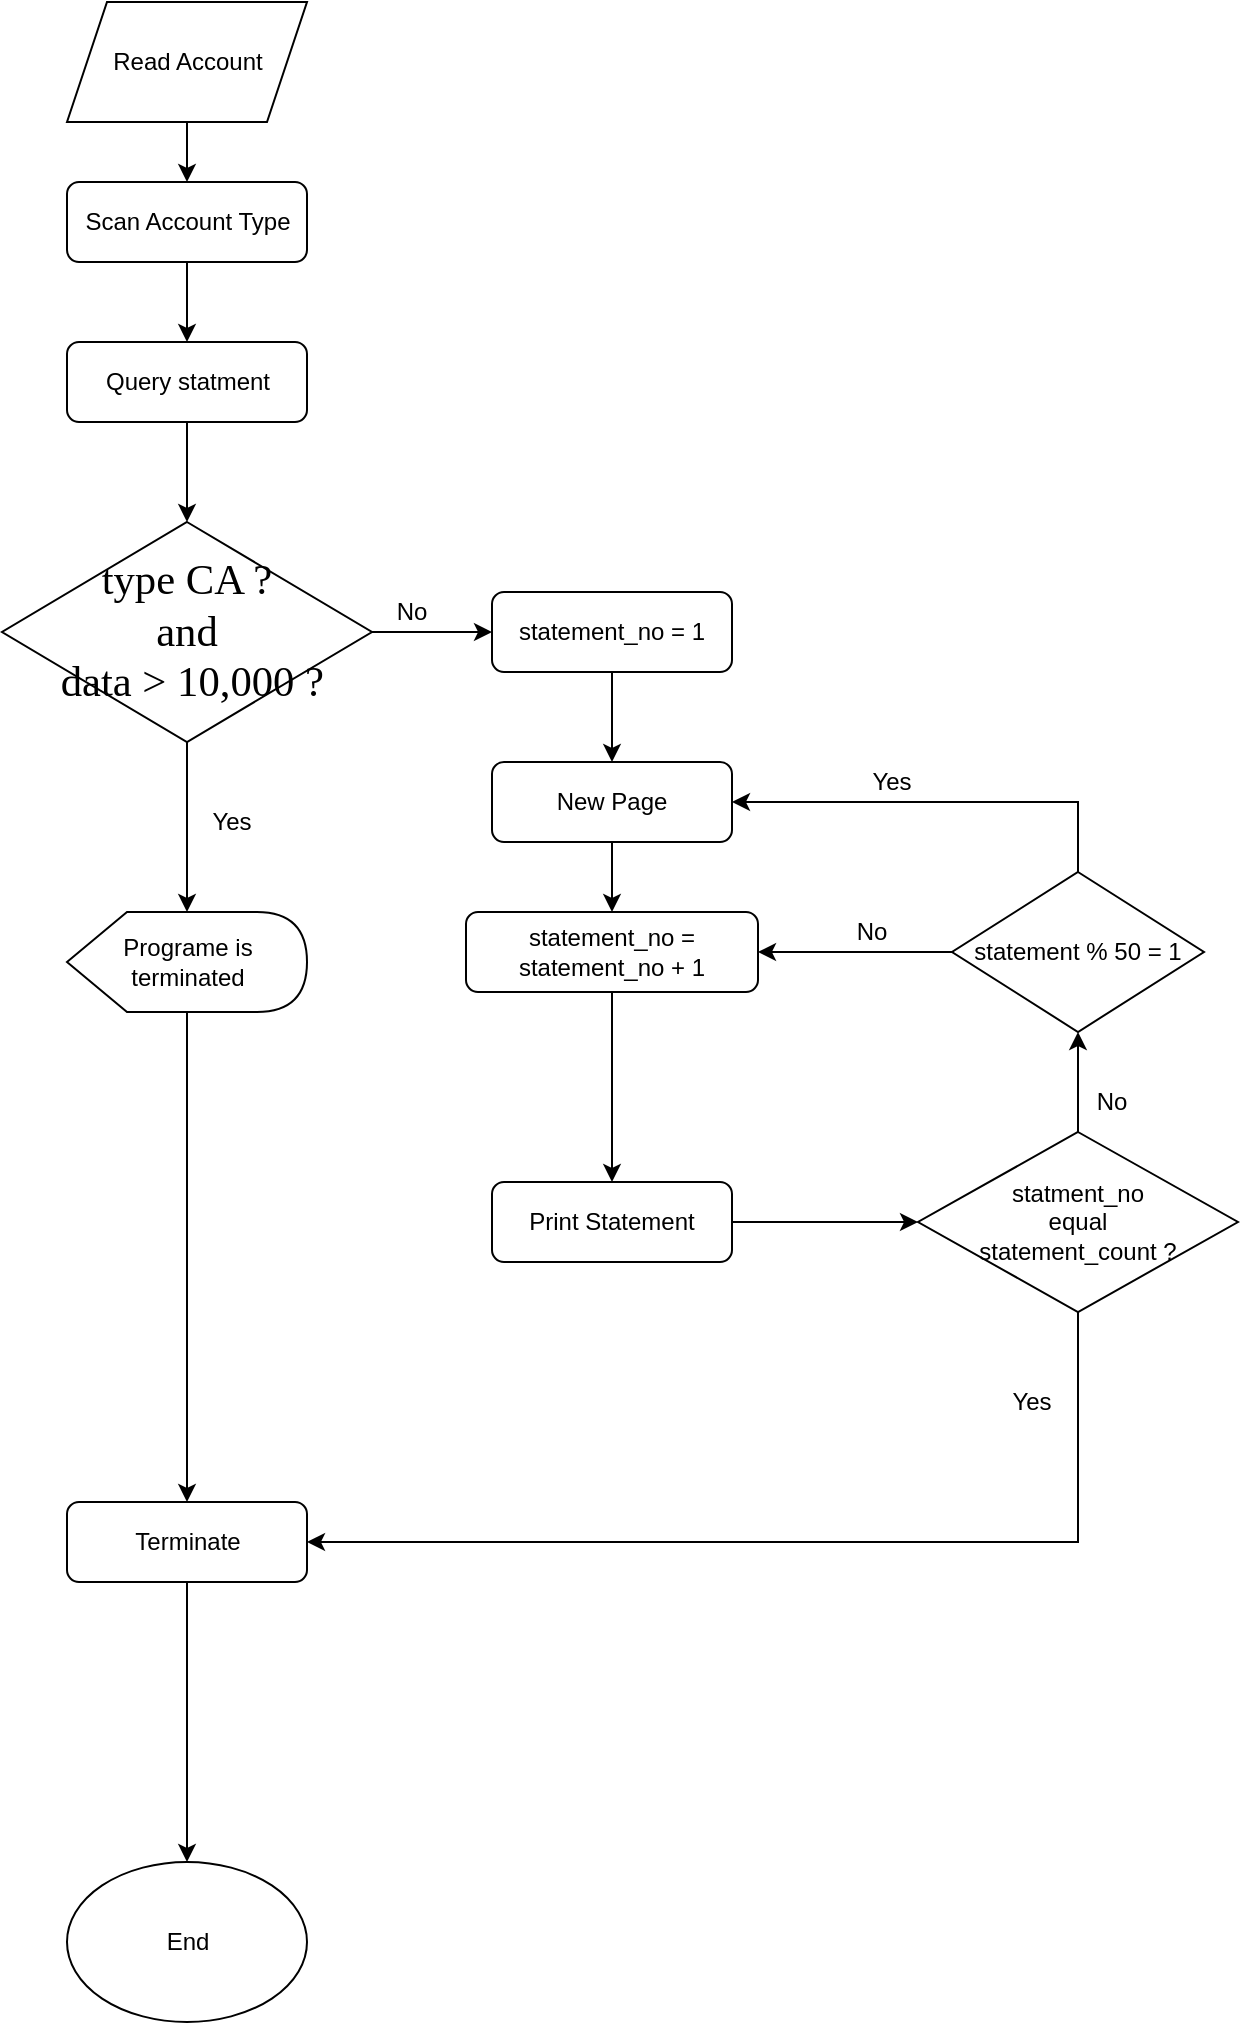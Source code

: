 <mxfile version="14.5.10" type="github">
  <diagram id="C5RBs43oDa-KdzZeNtuy" name="Page-1">
    <mxGraphModel dx="1108" dy="794" grid="1" gridSize="10" guides="1" tooltips="1" connect="1" arrows="1" fold="1" page="1" pageScale="1" pageWidth="827" pageHeight="1169" math="0" shadow="0">
      <root>
        <mxCell id="WIyWlLk6GJQsqaUBKTNV-0" />
        <mxCell id="WIyWlLk6GJQsqaUBKTNV-1" parent="WIyWlLk6GJQsqaUBKTNV-0" />
        <mxCell id="Qqjow-uwfhJ0Yn_dfTo8-76" value="" style="edgeStyle=orthogonalEdgeStyle;rounded=0;orthogonalLoop=1;jettySize=auto;html=1;" edge="1" parent="WIyWlLk6GJQsqaUBKTNV-1" source="WIyWlLk6GJQsqaUBKTNV-3" target="Qqjow-uwfhJ0Yn_dfTo8-47">
          <mxGeometry relative="1" as="geometry" />
        </mxCell>
        <mxCell id="WIyWlLk6GJQsqaUBKTNV-3" value="Query statment" style="rounded=1;whiteSpace=wrap;html=1;fontSize=12;glass=0;strokeWidth=1;shadow=0;" parent="WIyWlLk6GJQsqaUBKTNV-1" vertex="1">
          <mxGeometry x="127.5" y="250" width="120" height="40" as="geometry" />
        </mxCell>
        <mxCell id="Qqjow-uwfhJ0Yn_dfTo8-36" style="edgeStyle=orthogonalEdgeStyle;rounded=0;orthogonalLoop=1;jettySize=auto;html=1;entryX=0.5;entryY=0;entryDx=0;entryDy=0;" edge="1" parent="WIyWlLk6GJQsqaUBKTNV-1" source="Qqjow-uwfhJ0Yn_dfTo8-0" target="Qqjow-uwfhJ0Yn_dfTo8-19">
          <mxGeometry relative="1" as="geometry" />
        </mxCell>
        <mxCell id="Qqjow-uwfhJ0Yn_dfTo8-0" value="Read Account" style="shape=parallelogram;perimeter=parallelogramPerimeter;whiteSpace=wrap;html=1;fixedSize=1;" vertex="1" parent="WIyWlLk6GJQsqaUBKTNV-1">
          <mxGeometry x="127.5" y="80" width="120" height="60" as="geometry" />
        </mxCell>
        <mxCell id="Qqjow-uwfhJ0Yn_dfTo8-6" value="No" style="text;html=1;strokeColor=none;fillColor=none;align=center;verticalAlign=middle;whiteSpace=wrap;rounded=0;" vertex="1" parent="WIyWlLk6GJQsqaUBKTNV-1">
          <mxGeometry x="280" y="375" width="40" height="20" as="geometry" />
        </mxCell>
        <mxCell id="Qqjow-uwfhJ0Yn_dfTo8-43" value="" style="edgeStyle=orthogonalEdgeStyle;rounded=0;orthogonalLoop=1;jettySize=auto;html=1;" edge="1" parent="WIyWlLk6GJQsqaUBKTNV-1" source="Qqjow-uwfhJ0Yn_dfTo8-19" target="WIyWlLk6GJQsqaUBKTNV-3">
          <mxGeometry relative="1" as="geometry" />
        </mxCell>
        <mxCell id="Qqjow-uwfhJ0Yn_dfTo8-19" value="Scan Account Type" style="rounded=1;whiteSpace=wrap;html=1;fontSize=12;glass=0;strokeWidth=1;shadow=0;" vertex="1" parent="WIyWlLk6GJQsqaUBKTNV-1">
          <mxGeometry x="127.5" y="170" width="120" height="40" as="geometry" />
        </mxCell>
        <mxCell id="Qqjow-uwfhJ0Yn_dfTo8-37" value="End" style="ellipse;whiteSpace=wrap;html=1;" vertex="1" parent="WIyWlLk6GJQsqaUBKTNV-1">
          <mxGeometry x="127.5" y="1010" width="120" height="80" as="geometry" />
        </mxCell>
        <mxCell id="Qqjow-uwfhJ0Yn_dfTo8-71" value="" style="edgeStyle=orthogonalEdgeStyle;rounded=0;orthogonalLoop=1;jettySize=auto;html=1;" edge="1" parent="WIyWlLk6GJQsqaUBKTNV-1" source="Qqjow-uwfhJ0Yn_dfTo8-47" target="Qqjow-uwfhJ0Yn_dfTo8-70">
          <mxGeometry relative="1" as="geometry" />
        </mxCell>
        <mxCell id="Qqjow-uwfhJ0Yn_dfTo8-81" value="" style="edgeStyle=orthogonalEdgeStyle;rounded=0;orthogonalLoop=1;jettySize=auto;html=1;" edge="1" parent="WIyWlLk6GJQsqaUBKTNV-1" source="Qqjow-uwfhJ0Yn_dfTo8-47" target="Qqjow-uwfhJ0Yn_dfTo8-49">
          <mxGeometry relative="1" as="geometry" />
        </mxCell>
        <mxCell id="Qqjow-uwfhJ0Yn_dfTo8-47" value="&lt;font face=&quot;angsanaupc, serif&quot;&gt;&lt;span style=&quot;font-size: 21.333px&quot;&gt;type CA ?&lt;br&gt;and&lt;br&gt;&amp;nbsp;data &amp;gt; 10,000 ?&lt;/span&gt;&lt;/font&gt;" style="rhombus;whiteSpace=wrap;html=1;" vertex="1" parent="WIyWlLk6GJQsqaUBKTNV-1">
          <mxGeometry x="95" y="340" width="185" height="110" as="geometry" />
        </mxCell>
        <mxCell id="Qqjow-uwfhJ0Yn_dfTo8-53" value="" style="edgeStyle=orthogonalEdgeStyle;rounded=0;orthogonalLoop=1;jettySize=auto;html=1;" edge="1" parent="WIyWlLk6GJQsqaUBKTNV-1" source="Qqjow-uwfhJ0Yn_dfTo8-49" target="Qqjow-uwfhJ0Yn_dfTo8-52">
          <mxGeometry relative="1" as="geometry" />
        </mxCell>
        <mxCell id="Qqjow-uwfhJ0Yn_dfTo8-49" value="Programe is terminated" style="shape=display;whiteSpace=wrap;html=1;" vertex="1" parent="WIyWlLk6GJQsqaUBKTNV-1">
          <mxGeometry x="127.5" y="535" width="120" height="50" as="geometry" />
        </mxCell>
        <mxCell id="Qqjow-uwfhJ0Yn_dfTo8-54" value="" style="edgeStyle=orthogonalEdgeStyle;rounded=0;orthogonalLoop=1;jettySize=auto;html=1;" edge="1" parent="WIyWlLk6GJQsqaUBKTNV-1" source="Qqjow-uwfhJ0Yn_dfTo8-52" target="Qqjow-uwfhJ0Yn_dfTo8-37">
          <mxGeometry relative="1" as="geometry" />
        </mxCell>
        <mxCell id="Qqjow-uwfhJ0Yn_dfTo8-52" value="Terminate" style="rounded=1;whiteSpace=wrap;html=1;fontSize=12;glass=0;strokeWidth=1;shadow=0;" vertex="1" parent="WIyWlLk6GJQsqaUBKTNV-1">
          <mxGeometry x="127.5" y="830" width="120" height="40" as="geometry" />
        </mxCell>
        <mxCell id="Qqjow-uwfhJ0Yn_dfTo8-67" value="" style="edgeStyle=orthogonalEdgeStyle;rounded=0;orthogonalLoop=1;jettySize=auto;html=1;" edge="1" parent="WIyWlLk6GJQsqaUBKTNV-1" source="Qqjow-uwfhJ0Yn_dfTo8-55" target="Qqjow-uwfhJ0Yn_dfTo8-60">
          <mxGeometry relative="1" as="geometry" />
        </mxCell>
        <mxCell id="Qqjow-uwfhJ0Yn_dfTo8-55" value="New Page" style="rounded=1;whiteSpace=wrap;html=1;fontSize=12;glass=0;strokeWidth=1;shadow=0;" vertex="1" parent="WIyWlLk6GJQsqaUBKTNV-1">
          <mxGeometry x="340" y="460" width="120" height="40" as="geometry" />
        </mxCell>
        <mxCell id="Qqjow-uwfhJ0Yn_dfTo8-93" style="edgeStyle=orthogonalEdgeStyle;rounded=0;orthogonalLoop=1;jettySize=auto;html=1;" edge="1" parent="WIyWlLk6GJQsqaUBKTNV-1" source="Qqjow-uwfhJ0Yn_dfTo8-57" target="Qqjow-uwfhJ0Yn_dfTo8-92">
          <mxGeometry relative="1" as="geometry" />
        </mxCell>
        <mxCell id="Qqjow-uwfhJ0Yn_dfTo8-99" style="edgeStyle=orthogonalEdgeStyle;rounded=0;orthogonalLoop=1;jettySize=auto;html=1;entryX=1;entryY=0.5;entryDx=0;entryDy=0;exitX=0.5;exitY=1;exitDx=0;exitDy=0;" edge="1" parent="WIyWlLk6GJQsqaUBKTNV-1" source="Qqjow-uwfhJ0Yn_dfTo8-57" target="Qqjow-uwfhJ0Yn_dfTo8-52">
          <mxGeometry relative="1" as="geometry">
            <Array as="points">
              <mxPoint x="633" y="850" />
            </Array>
          </mxGeometry>
        </mxCell>
        <mxCell id="Qqjow-uwfhJ0Yn_dfTo8-57" value="statment_no &lt;br&gt;equal &lt;br&gt;statement_count ?" style="rhombus;whiteSpace=wrap;html=1;" vertex="1" parent="WIyWlLk6GJQsqaUBKTNV-1">
          <mxGeometry x="553" y="645" width="160" height="90" as="geometry" />
        </mxCell>
        <mxCell id="Qqjow-uwfhJ0Yn_dfTo8-69" style="edgeStyle=orthogonalEdgeStyle;rounded=0;orthogonalLoop=1;jettySize=auto;html=1;" edge="1" parent="WIyWlLk6GJQsqaUBKTNV-1" source="Qqjow-uwfhJ0Yn_dfTo8-58" target="Qqjow-uwfhJ0Yn_dfTo8-57">
          <mxGeometry relative="1" as="geometry" />
        </mxCell>
        <mxCell id="Qqjow-uwfhJ0Yn_dfTo8-58" value="Print Statement" style="rounded=1;whiteSpace=wrap;html=1;fontSize=12;glass=0;strokeWidth=1;shadow=0;" vertex="1" parent="WIyWlLk6GJQsqaUBKTNV-1">
          <mxGeometry x="340" y="670" width="120" height="40" as="geometry" />
        </mxCell>
        <mxCell id="Qqjow-uwfhJ0Yn_dfTo8-68" value="" style="edgeStyle=orthogonalEdgeStyle;rounded=0;orthogonalLoop=1;jettySize=auto;html=1;" edge="1" parent="WIyWlLk6GJQsqaUBKTNV-1" source="Qqjow-uwfhJ0Yn_dfTo8-60" target="Qqjow-uwfhJ0Yn_dfTo8-58">
          <mxGeometry relative="1" as="geometry" />
        </mxCell>
        <mxCell id="Qqjow-uwfhJ0Yn_dfTo8-60" value="statement_no = statement_no + 1" style="rounded=1;whiteSpace=wrap;html=1;fontSize=12;glass=0;strokeWidth=1;shadow=0;" vertex="1" parent="WIyWlLk6GJQsqaUBKTNV-1">
          <mxGeometry x="327" y="535" width="146" height="40" as="geometry" />
        </mxCell>
        <mxCell id="Qqjow-uwfhJ0Yn_dfTo8-75" value="" style="edgeStyle=orthogonalEdgeStyle;rounded=0;orthogonalLoop=1;jettySize=auto;html=1;" edge="1" parent="WIyWlLk6GJQsqaUBKTNV-1" source="Qqjow-uwfhJ0Yn_dfTo8-70" target="Qqjow-uwfhJ0Yn_dfTo8-55">
          <mxGeometry relative="1" as="geometry" />
        </mxCell>
        <mxCell id="Qqjow-uwfhJ0Yn_dfTo8-70" value="statement_no = 1" style="rounded=1;whiteSpace=wrap;html=1;fontSize=12;glass=0;strokeWidth=1;shadow=0;" vertex="1" parent="WIyWlLk6GJQsqaUBKTNV-1">
          <mxGeometry x="340" y="375" width="120" height="40" as="geometry" />
        </mxCell>
        <mxCell id="Qqjow-uwfhJ0Yn_dfTo8-82" value="Yes" style="text;html=1;strokeColor=none;fillColor=none;align=center;verticalAlign=middle;whiteSpace=wrap;rounded=0;" vertex="1" parent="WIyWlLk6GJQsqaUBKTNV-1">
          <mxGeometry x="190" y="480" width="40" height="20" as="geometry" />
        </mxCell>
        <mxCell id="Qqjow-uwfhJ0Yn_dfTo8-94" value="" style="edgeStyle=orthogonalEdgeStyle;rounded=0;orthogonalLoop=1;jettySize=auto;html=1;" edge="1" parent="WIyWlLk6GJQsqaUBKTNV-1" source="Qqjow-uwfhJ0Yn_dfTo8-92" target="Qqjow-uwfhJ0Yn_dfTo8-60">
          <mxGeometry relative="1" as="geometry" />
        </mxCell>
        <mxCell id="Qqjow-uwfhJ0Yn_dfTo8-95" style="edgeStyle=orthogonalEdgeStyle;rounded=0;orthogonalLoop=1;jettySize=auto;html=1;entryX=1;entryY=0.5;entryDx=0;entryDy=0;exitX=0.5;exitY=0;exitDx=0;exitDy=0;" edge="1" parent="WIyWlLk6GJQsqaUBKTNV-1" source="Qqjow-uwfhJ0Yn_dfTo8-92" target="Qqjow-uwfhJ0Yn_dfTo8-55">
          <mxGeometry relative="1" as="geometry">
            <Array as="points">
              <mxPoint x="633" y="480" />
            </Array>
          </mxGeometry>
        </mxCell>
        <mxCell id="Qqjow-uwfhJ0Yn_dfTo8-92" value="statement % 50 = 1" style="rhombus;whiteSpace=wrap;html=1;" vertex="1" parent="WIyWlLk6GJQsqaUBKTNV-1">
          <mxGeometry x="570" y="515" width="126" height="80" as="geometry" />
        </mxCell>
        <mxCell id="Qqjow-uwfhJ0Yn_dfTo8-96" value="Yes" style="text;html=1;strokeColor=none;fillColor=none;align=center;verticalAlign=middle;whiteSpace=wrap;rounded=0;" vertex="1" parent="WIyWlLk6GJQsqaUBKTNV-1">
          <mxGeometry x="520" y="460" width="40" height="20" as="geometry" />
        </mxCell>
        <mxCell id="Qqjow-uwfhJ0Yn_dfTo8-97" value="No" style="text;html=1;strokeColor=none;fillColor=none;align=center;verticalAlign=middle;whiteSpace=wrap;rounded=0;" vertex="1" parent="WIyWlLk6GJQsqaUBKTNV-1">
          <mxGeometry x="510" y="535" width="40" height="20" as="geometry" />
        </mxCell>
        <mxCell id="Qqjow-uwfhJ0Yn_dfTo8-98" value="No" style="text;html=1;strokeColor=none;fillColor=none;align=center;verticalAlign=middle;whiteSpace=wrap;rounded=0;" vertex="1" parent="WIyWlLk6GJQsqaUBKTNV-1">
          <mxGeometry x="630" y="620" width="40" height="20" as="geometry" />
        </mxCell>
        <mxCell id="Qqjow-uwfhJ0Yn_dfTo8-100" value="Yes" style="text;html=1;strokeColor=none;fillColor=none;align=center;verticalAlign=middle;whiteSpace=wrap;rounded=0;" vertex="1" parent="WIyWlLk6GJQsqaUBKTNV-1">
          <mxGeometry x="590" y="770" width="40" height="20" as="geometry" />
        </mxCell>
      </root>
    </mxGraphModel>
  </diagram>
</mxfile>
